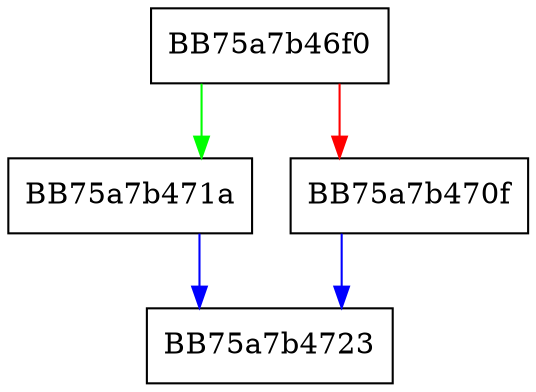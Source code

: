 digraph FPU_fldpi {
  node [shape="box"];
  graph [splines=ortho];
  BB75a7b46f0 -> BB75a7b471a [color="green"];
  BB75a7b46f0 -> BB75a7b470f [color="red"];
  BB75a7b470f -> BB75a7b4723 [color="blue"];
  BB75a7b471a -> BB75a7b4723 [color="blue"];
}